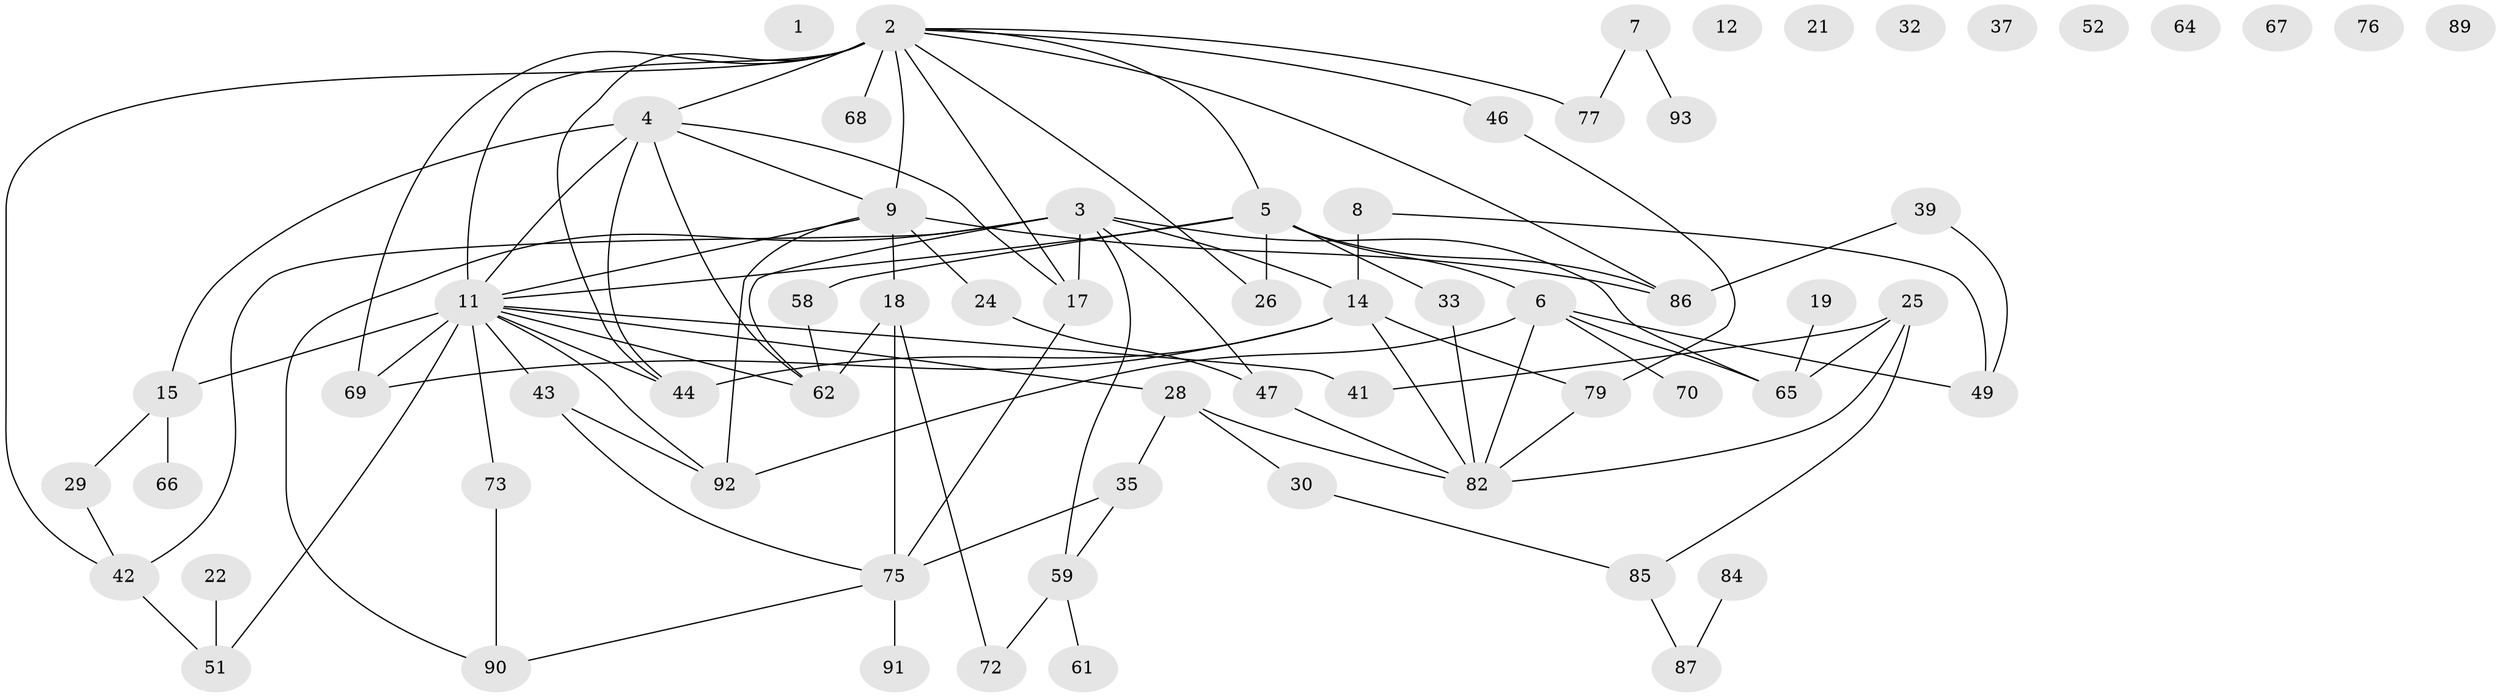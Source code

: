 // original degree distribution, {0: 0.10752688172043011, 4: 0.20430107526881722, 3: 0.1827956989247312, 2: 0.23655913978494625, 1: 0.11827956989247312, 7: 0.043010752688172046, 5: 0.08602150537634409, 6: 0.021505376344086023}
// Generated by graph-tools (version 1.1) at 2025/16/03/04/25 18:16:32]
// undirected, 65 vertices, 98 edges
graph export_dot {
graph [start="1"]
  node [color=gray90,style=filled];
  1;
  2 [super="+20+50+60+81"];
  3 [super="+10+74+78"];
  4 [super="+38+48+54+71"];
  5 [super="+34+53"];
  6 [super="+27+40+57"];
  7 [super="+23+56"];
  8 [super="+16"];
  9 [super="+36"];
  11 [super="+13+45+63+80+83+88"];
  12;
  14 [super="+31+55"];
  15;
  17;
  18;
  19;
  21;
  22;
  24;
  25;
  26;
  28;
  29;
  30;
  32;
  33;
  35;
  37;
  39;
  41;
  42;
  43;
  44;
  46;
  47;
  49;
  51;
  52;
  58;
  59;
  61;
  62;
  64;
  65;
  66;
  67;
  68;
  69;
  70;
  72;
  73;
  75;
  76;
  77;
  79;
  82;
  84;
  85;
  86;
  87;
  89;
  90;
  91;
  92;
  93;
  2 -- 68 [weight=2];
  2 -- 5;
  2 -- 44;
  2 -- 46;
  2 -- 17;
  2 -- 26;
  2 -- 69;
  2 -- 9;
  2 -- 42;
  2 -- 11;
  2 -- 77;
  2 -- 86;
  2 -- 4;
  3 -- 17 [weight=2];
  3 -- 42 [weight=2];
  3 -- 47;
  3 -- 65;
  3 -- 90;
  3 -- 62;
  3 -- 59;
  3 -- 14 [weight=2];
  4 -- 62;
  4 -- 44;
  4 -- 17;
  4 -- 15;
  4 -- 9;
  4 -- 11 [weight=2];
  5 -- 26;
  5 -- 58;
  5 -- 33;
  5 -- 6;
  5 -- 86;
  5 -- 11;
  6 -- 65;
  6 -- 49;
  6 -- 82;
  6 -- 70;
  6 -- 92;
  7 -- 77;
  7 -- 93;
  8 -- 49;
  8 -- 14;
  9 -- 18;
  9 -- 86;
  9 -- 24;
  9 -- 92;
  9 -- 11;
  11 -- 41;
  11 -- 28;
  11 -- 51;
  11 -- 73;
  11 -- 43;
  11 -- 44;
  11 -- 62;
  11 -- 15;
  11 -- 92;
  11 -- 69;
  14 -- 69;
  14 -- 82;
  14 -- 44;
  14 -- 79;
  15 -- 29;
  15 -- 66;
  17 -- 75;
  18 -- 62;
  18 -- 72;
  18 -- 75;
  19 -- 65;
  22 -- 51;
  24 -- 47;
  25 -- 41;
  25 -- 65;
  25 -- 82;
  25 -- 85;
  28 -- 30;
  28 -- 35;
  28 -- 82;
  29 -- 42;
  30 -- 85;
  33 -- 82;
  35 -- 59;
  35 -- 75;
  39 -- 49;
  39 -- 86;
  42 -- 51;
  43 -- 75;
  43 -- 92;
  46 -- 79;
  47 -- 82;
  58 -- 62;
  59 -- 61;
  59 -- 72;
  73 -- 90;
  75 -- 90;
  75 -- 91;
  79 -- 82;
  84 -- 87;
  85 -- 87;
}
